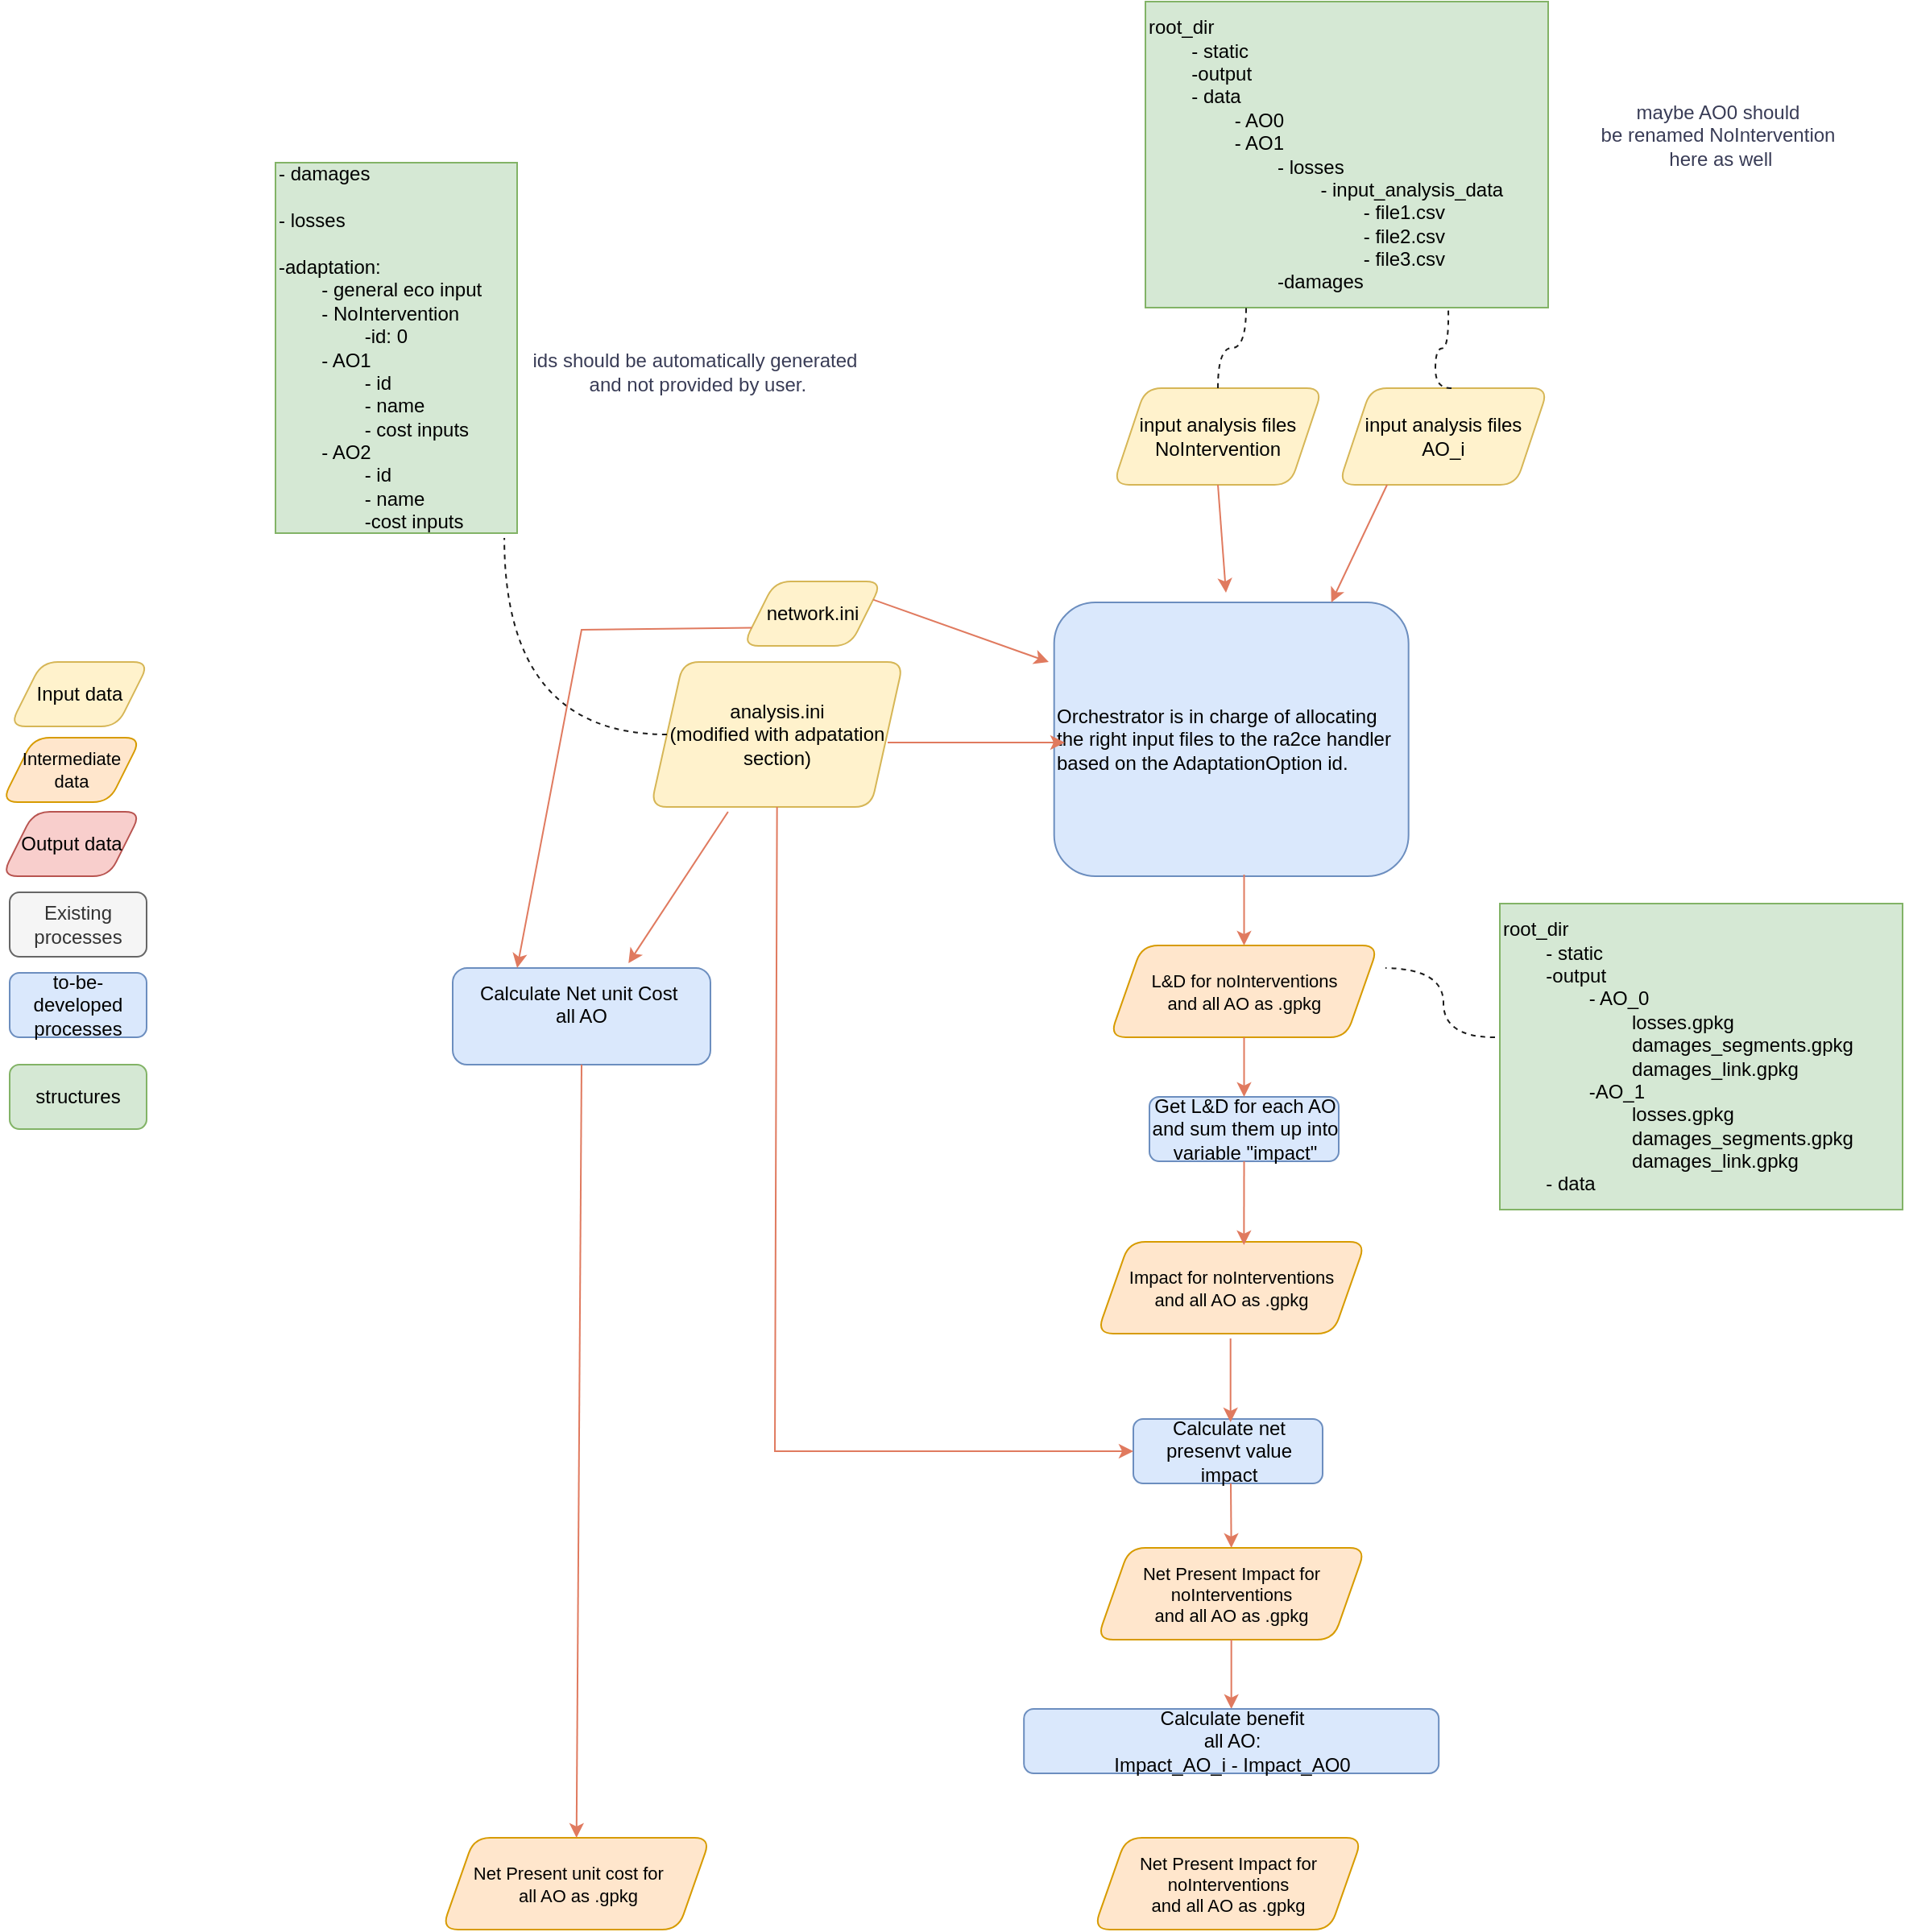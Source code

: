 <mxfile version="24.7.17">
  <diagram id="C5RBs43oDa-KdzZeNtuy" name="Page-1">
    <mxGraphModel dx="2284" dy="1936" grid="1" gridSize="10" guides="1" tooltips="1" connect="1" arrows="1" fold="1" page="1" pageScale="1" pageWidth="850" pageHeight="1100" math="0" shadow="0">
      <root>
        <mxCell id="WIyWlLk6GJQsqaUBKTNV-0" />
        <mxCell id="WIyWlLk6GJQsqaUBKTNV-1" parent="WIyWlLk6GJQsqaUBKTNV-0" />
        <mxCell id="InjwqR0ZkA_91PGyRQeN-1" value="Input data" style="shape=parallelogram;perimeter=parallelogramPerimeter;whiteSpace=wrap;html=1;fixedSize=1;rounded=1;fillColor=#fff2cc;strokeColor=#d6b656;" parent="WIyWlLk6GJQsqaUBKTNV-1" vertex="1">
          <mxGeometry x="-555" y="-130" width="86.67" height="40" as="geometry" />
        </mxCell>
        <mxCell id="InjwqR0ZkA_91PGyRQeN-2" value="Output data" style="shape=parallelogram;perimeter=parallelogramPerimeter;whiteSpace=wrap;html=1;fixedSize=1;rounded=1;fillColor=#f8cecc;strokeColor=#b85450;" parent="WIyWlLk6GJQsqaUBKTNV-1" vertex="1">
          <mxGeometry x="-560" y="-37" width="86.67" height="40" as="geometry" />
        </mxCell>
        <mxCell id="InjwqR0ZkA_91PGyRQeN-3" value="Existing processes" style="rounded=1;whiteSpace=wrap;html=1;fillColor=#f5f5f5;strokeColor=#666666;fontColor=#333333;" parent="WIyWlLk6GJQsqaUBKTNV-1" vertex="1">
          <mxGeometry x="-555" y="13" width="85" height="40" as="geometry" />
        </mxCell>
        <mxCell id="InjwqR0ZkA_91PGyRQeN-4" value="to-be-developed processes" style="rounded=1;whiteSpace=wrap;html=1;fillColor=#dae8fc;strokeColor=#6c8ebf;" parent="WIyWlLk6GJQsqaUBKTNV-1" vertex="1">
          <mxGeometry x="-555" y="63" width="85" height="40" as="geometry" />
        </mxCell>
        <mxCell id="InjwqR0ZkA_91PGyRQeN-5" value="Intermediate data" style="shape=parallelogram;perimeter=parallelogramPerimeter;whiteSpace=wrap;html=1;fixedSize=1;rounded=1;fillColor=#ffe6cc;strokeColor=#d79b00;fontSize=11;" parent="WIyWlLk6GJQsqaUBKTNV-1" vertex="1">
          <mxGeometry x="-560" y="-83" width="86.67" height="40" as="geometry" />
        </mxCell>
        <mxCell id="InjwqR0ZkA_91PGyRQeN-7" value="network.ini" style="shape=parallelogram;perimeter=parallelogramPerimeter;whiteSpace=wrap;html=1;fixedSize=1;rounded=1;fillColor=#fff2cc;strokeColor=#d6b656;" parent="WIyWlLk6GJQsqaUBKTNV-1" vertex="1">
          <mxGeometry x="-100" y="-180" width="86.67" height="40" as="geometry" />
        </mxCell>
        <mxCell id="InjwqR0ZkA_91PGyRQeN-8" value="analysis.ini&lt;div&gt;(modified with adpatation section)&lt;/div&gt;" style="shape=parallelogram;perimeter=parallelogramPerimeter;whiteSpace=wrap;html=1;fixedSize=1;rounded=1;fillColor=#fff2cc;strokeColor=#d6b656;" parent="WIyWlLk6GJQsqaUBKTNV-1" vertex="1">
          <mxGeometry x="-157" y="-130" width="156.67" height="90" as="geometry" />
        </mxCell>
        <mxCell id="InjwqR0ZkA_91PGyRQeN-9" value="input analysis files&lt;div&gt;NoIntervention&lt;/div&gt;" style="shape=parallelogram;perimeter=parallelogramPerimeter;whiteSpace=wrap;html=1;fixedSize=1;rounded=1;fillColor=#fff2cc;strokeColor=#d6b656;" parent="WIyWlLk6GJQsqaUBKTNV-1" vertex="1">
          <mxGeometry x="130" y="-300" width="130" height="60" as="geometry" />
        </mxCell>
        <mxCell id="InjwqR0ZkA_91PGyRQeN-10" value="input analysis files&lt;div&gt;AO_i&lt;/div&gt;" style="shape=parallelogram;perimeter=parallelogramPerimeter;whiteSpace=wrap;html=1;fixedSize=1;rounded=1;fillColor=#fff2cc;strokeColor=#d6b656;" parent="WIyWlLk6GJQsqaUBKTNV-1" vertex="1">
          <mxGeometry x="270" y="-300" width="130" height="60" as="geometry" />
        </mxCell>
        <mxCell id="InjwqR0ZkA_91PGyRQeN-13" value="- damages&lt;div&gt;&lt;br&gt;&lt;/div&gt;&lt;div&gt;- losses&lt;/div&gt;&lt;div&gt;&lt;br&gt;&lt;/div&gt;&lt;div&gt;-adaptation:&lt;/div&gt;&lt;div&gt;&lt;span style=&quot;white-space: pre;&quot;&gt;&#x9;&lt;/span&gt;- general eco input&lt;/div&gt;&lt;div&gt;&lt;span style=&quot;white-space: pre;&quot;&gt;&#x9;&lt;/span&gt;- NoIntervention&lt;br&gt;&lt;/div&gt;&lt;div&gt;&lt;span style=&quot;white-space: pre;&quot;&gt;&#x9;&lt;/span&gt;&lt;span style=&quot;white-space: pre;&quot;&gt;&#x9;&lt;/span&gt;-id: 0&amp;nbsp;&lt;br&gt;&lt;/div&gt;&lt;div&gt;&lt;span style=&quot;white-space: pre;&quot;&gt;&#x9;&lt;/span&gt;- AO1&lt;br&gt;&lt;/div&gt;&lt;div&gt;&lt;span style=&quot;white-space: pre;&quot;&gt;&#x9;&lt;/span&gt;&lt;span style=&quot;white-space: pre;&quot;&gt;&#x9;&lt;/span&gt;- id&lt;br&gt;&lt;/div&gt;&lt;div&gt;&lt;span style=&quot;white-space: pre;&quot;&gt;&#x9;&lt;/span&gt;&lt;span style=&quot;white-space: pre;&quot;&gt;&#x9;&lt;/span&gt;- name&lt;br&gt;&lt;/div&gt;&lt;div&gt;&lt;span style=&quot;white-space: pre;&quot;&gt;&#x9;&lt;/span&gt;&lt;span style=&quot;white-space: pre;&quot;&gt;&#x9;&lt;/span&gt;- cost inputs&lt;br&gt;&lt;/div&gt;&lt;div&gt;&lt;span style=&quot;white-space: pre;&quot;&gt;&#x9;&lt;/span&gt;- AO2&lt;br&gt;&lt;/div&gt;&lt;div&gt;&lt;span style=&quot;white-space: pre;&quot;&gt;&#x9;&lt;/span&gt;&lt;span style=&quot;white-space: pre;&quot;&gt;&#x9;&lt;/span&gt;- id&lt;br&gt;&lt;/div&gt;&lt;div&gt;&lt;span style=&quot;white-space: pre;&quot;&gt;&#x9;&lt;/span&gt;&lt;span style=&quot;white-space: pre;&quot;&gt;&#x9;&lt;/span&gt;- name&lt;br&gt;&lt;/div&gt;&lt;div&gt;&lt;span style=&quot;white-space: pre;&quot;&gt;&#x9;&lt;/span&gt;&lt;span style=&quot;white-space: pre;&quot;&gt;&#x9;&lt;/span&gt;-cost inputs&lt;br&gt;&lt;/div&gt;" style="whiteSpace=wrap;html=1;align=left;fillColor=#d5e8d4;strokeColor=#82b366;imageAspect=0;" parent="WIyWlLk6GJQsqaUBKTNV-1" vertex="1">
          <mxGeometry x="-390" y="-440" width="150" height="230" as="geometry" />
        </mxCell>
        <mxCell id="InjwqR0ZkA_91PGyRQeN-15" value="" style="endArrow=none;html=1;rounded=0;strokeColor=#1A1A1A;fontColor=#393C56;fillColor=#F2CC8F;entryX=0.947;entryY=1.013;entryDx=0;entryDy=0;entryPerimeter=0;exitX=0;exitY=0.5;exitDx=0;exitDy=0;edgeStyle=orthogonalEdgeStyle;curved=1;targetPerimeterSpacing=0;dashed=1;" parent="WIyWlLk6GJQsqaUBKTNV-1" source="InjwqR0ZkA_91PGyRQeN-8" target="InjwqR0ZkA_91PGyRQeN-13" edge="1">
          <mxGeometry width="50" height="50" relative="1" as="geometry">
            <mxPoint x="30" y="-70" as="sourcePoint" />
            <mxPoint x="80" y="-120" as="targetPoint" />
          </mxGeometry>
        </mxCell>
        <mxCell id="InjwqR0ZkA_91PGyRQeN-17" value="root_dir&lt;div&gt;&lt;span style=&quot;white-space: pre;&quot;&gt;&#x9;&lt;/span&gt;- static&lt;br&gt;&lt;/div&gt;&lt;div&gt;&lt;span style=&quot;white-space: pre;&quot;&gt;&#x9;&lt;/span&gt;-output&lt;br&gt;&lt;/div&gt;&lt;div&gt;&lt;span style=&quot;white-space: pre;&quot;&gt;&#x9;&lt;/span&gt;- data&lt;br&gt;&lt;/div&gt;&lt;div&gt;&lt;span style=&quot;white-space: pre;&quot;&gt;&#x9;&lt;/span&gt;&lt;span style=&quot;white-space: pre;&quot;&gt;&#x9;&lt;/span&gt;- AO0&lt;br&gt;&lt;/div&gt;&lt;div&gt;&lt;span style=&quot;white-space: pre;&quot;&gt;&#x9;&lt;/span&gt;&lt;span style=&quot;white-space: pre;&quot;&gt;&#x9;&lt;/span&gt;- AO1&lt;br&gt;&lt;/div&gt;&lt;div&gt;&lt;span style=&quot;white-space: pre;&quot;&gt;&#x9;&lt;/span&gt;&lt;span style=&quot;white-space: pre;&quot;&gt;&#x9;&lt;/span&gt;&lt;span style=&quot;white-space: pre;&quot;&gt;&#x9;&lt;/span&gt;- losses&lt;br&gt;&lt;/div&gt;&lt;div&gt;&lt;span style=&quot;white-space: pre;&quot;&gt;&#x9;&lt;/span&gt;&lt;span style=&quot;white-space: pre;&quot;&gt;&#x9;&lt;/span&gt;&lt;span style=&quot;white-space: pre;&quot;&gt;&#x9;&lt;/span&gt;&lt;span style=&quot;white-space: pre;&quot;&gt;&#x9;&lt;/span&gt;- input_analysis_data&lt;br&gt;&lt;/div&gt;&lt;div&gt;&lt;span style=&quot;white-space: pre;&quot;&gt;&#x9;&lt;/span&gt;&lt;span style=&quot;white-space: pre;&quot;&gt;&#x9;&lt;/span&gt;&lt;span style=&quot;white-space: pre;&quot;&gt;&#x9;&lt;/span&gt;&lt;span style=&quot;white-space: pre;&quot;&gt;&#x9;&lt;/span&gt;&lt;span style=&quot;white-space: pre;&quot;&gt;&#x9;&lt;/span&gt;- file1.csv&lt;br&gt;&lt;/div&gt;&lt;div&gt;&lt;span style=&quot;white-space: pre;&quot;&gt;&#x9;&lt;/span&gt;&lt;span style=&quot;white-space: pre;&quot;&gt;&#x9;&lt;/span&gt;&lt;span style=&quot;white-space: pre;&quot;&gt;&#x9;&lt;/span&gt;&lt;span style=&quot;white-space: pre;&quot;&gt;&#x9;&lt;/span&gt;&lt;span style=&quot;white-space: pre;&quot;&gt;&#x9;&lt;/span&gt;- file2.csv&lt;br&gt;&lt;/div&gt;&lt;div&gt;&lt;span style=&quot;white-space: pre;&quot;&gt;&#x9;&lt;/span&gt;&lt;span style=&quot;white-space: pre;&quot;&gt;&#x9;&lt;/span&gt;&lt;span style=&quot;white-space: pre;&quot;&gt;&#x9;&lt;/span&gt;&lt;span style=&quot;white-space: pre;&quot;&gt;&#x9;&lt;/span&gt;&lt;span style=&quot;white-space: pre;&quot;&gt;&#x9;&lt;/span&gt;- file3.csv&lt;br&gt;&lt;/div&gt;&lt;div&gt;&lt;span style=&quot;white-space: pre;&quot;&gt;&#x9;&lt;/span&gt;&lt;span style=&quot;white-space: pre;&quot;&gt;&#x9;&lt;/span&gt;&lt;span style=&quot;white-space: pre;&quot;&gt;&#x9;&lt;/span&gt;-damages&lt;br&gt;&lt;/div&gt;" style="rounded=0;whiteSpace=wrap;html=1;fillColor=#d5e8d4;strokeColor=#82b366;align=left;" parent="WIyWlLk6GJQsqaUBKTNV-1" vertex="1">
          <mxGeometry x="150" y="-540" width="250" height="190" as="geometry" />
        </mxCell>
        <mxCell id="InjwqR0ZkA_91PGyRQeN-19" value="" style="endArrow=none;html=1;rounded=0;strokeColor=#1A1A1A;fontColor=#393C56;fillColor=#F2CC8F;entryX=0.25;entryY=1;entryDx=0;entryDy=0;edgeStyle=orthogonalEdgeStyle;curved=1;targetPerimeterSpacing=0;dashed=1;" parent="WIyWlLk6GJQsqaUBKTNV-1" source="InjwqR0ZkA_91PGyRQeN-9" target="InjwqR0ZkA_91PGyRQeN-17" edge="1">
          <mxGeometry width="50" height="50" relative="1" as="geometry">
            <mxPoint x="-137" y="-75" as="sourcePoint" />
            <mxPoint x="-238" y="-197" as="targetPoint" />
          </mxGeometry>
        </mxCell>
        <mxCell id="InjwqR0ZkA_91PGyRQeN-20" value="" style="endArrow=none;html=1;rounded=0;strokeColor=#1A1A1A;fontColor=#393C56;fillColor=#F2CC8F;entryX=0.25;entryY=1;entryDx=0;entryDy=0;edgeStyle=orthogonalEdgeStyle;curved=1;targetPerimeterSpacing=0;dashed=1;" parent="WIyWlLk6GJQsqaUBKTNV-1" edge="1">
          <mxGeometry width="50" height="50" relative="1" as="geometry">
            <mxPoint x="340" y="-300" as="sourcePoint" />
            <mxPoint x="338" y="-350.5" as="targetPoint" />
          </mxGeometry>
        </mxCell>
        <mxCell id="InjwqR0ZkA_91PGyRQeN-21" value="maybe AO0 should&lt;div&gt;be renamed NoIntervention&lt;/div&gt;&lt;div&gt;&amp;nbsp;here as well&lt;/div&gt;" style="text;html=1;align=center;verticalAlign=middle;resizable=0;points=[];autosize=1;strokeColor=none;fillColor=none;fontColor=#393C56;" parent="WIyWlLk6GJQsqaUBKTNV-1" vertex="1">
          <mxGeometry x="420" y="-487" width="170" height="60" as="geometry" />
        </mxCell>
        <mxCell id="InjwqR0ZkA_91PGyRQeN-22" value="structures" style="rounded=1;whiteSpace=wrap;html=1;fillColor=#d5e8d4;strokeColor=#82b366;" parent="WIyWlLk6GJQsqaUBKTNV-1" vertex="1">
          <mxGeometry x="-555" y="120" width="85" height="40" as="geometry" />
        </mxCell>
        <mxCell id="InjwqR0ZkA_91PGyRQeN-23" value="Orchestrator is in charge of allocating the right input files to the ra2ce handler based on the AdaptationOption id." style="rounded=1;whiteSpace=wrap;html=1;fillColor=#dae8fc;strokeColor=#6c8ebf;align=left;" parent="WIyWlLk6GJQsqaUBKTNV-1" vertex="1">
          <mxGeometry x="93.34" y="-167" width="220" height="170" as="geometry" />
        </mxCell>
        <mxCell id="InjwqR0ZkA_91PGyRQeN-24" value="" style="endArrow=classic;html=1;rounded=0;strokeColor=#E07A5F;fontColor=#393C56;fillColor=#F2CC8F;" parent="WIyWlLk6GJQsqaUBKTNV-1" edge="1">
          <mxGeometry width="50" height="50" relative="1" as="geometry">
            <mxPoint x="-10" y="-80" as="sourcePoint" />
            <mxPoint x="100" y="-80" as="targetPoint" />
          </mxGeometry>
        </mxCell>
        <mxCell id="InjwqR0ZkA_91PGyRQeN-25" value="" style="endArrow=classic;html=1;rounded=0;strokeColor=#E07A5F;fontColor=#393C56;fillColor=#F2CC8F;exitX=0.5;exitY=1;exitDx=0;exitDy=0;" parent="WIyWlLk6GJQsqaUBKTNV-1" source="InjwqR0ZkA_91PGyRQeN-9" edge="1">
          <mxGeometry width="50" height="50" relative="1" as="geometry">
            <mxPoint x="200" y="-223" as="sourcePoint" />
            <mxPoint x="200" y="-173" as="targetPoint" />
          </mxGeometry>
        </mxCell>
        <mxCell id="InjwqR0ZkA_91PGyRQeN-26" value="" style="endArrow=classic;html=1;rounded=0;strokeColor=#E07A5F;fontColor=#393C56;fillColor=#F2CC8F;exitX=0.5;exitY=1;exitDx=0;exitDy=0;entryX=0.782;entryY=0;entryDx=0;entryDy=0;entryPerimeter=0;" parent="WIyWlLk6GJQsqaUBKTNV-1" target="InjwqR0ZkA_91PGyRQeN-23" edge="1">
          <mxGeometry width="50" height="50" relative="1" as="geometry">
            <mxPoint x="300" y="-240" as="sourcePoint" />
            <mxPoint x="305" y="-173" as="targetPoint" />
          </mxGeometry>
        </mxCell>
        <mxCell id="InjwqR0ZkA_91PGyRQeN-28" value="L&amp;amp;D for noInterventions&lt;div&gt;and all AO as .gpkg&lt;/div&gt;" style="shape=parallelogram;perimeter=parallelogramPerimeter;whiteSpace=wrap;html=1;fixedSize=1;rounded=1;fillColor=#ffe6cc;strokeColor=#d79b00;fontSize=11;" parent="WIyWlLk6GJQsqaUBKTNV-1" vertex="1">
          <mxGeometry x="127.91" y="46" width="166.67" height="57" as="geometry" />
        </mxCell>
        <mxCell id="InjwqR0ZkA_91PGyRQeN-29" value="" style="endArrow=classic;html=1;rounded=0;strokeColor=#E07A5F;fontColor=#393C56;fillColor=#F2CC8F;entryX=0.5;entryY=0;entryDx=0;entryDy=0;exitX=0.536;exitY=0.994;exitDx=0;exitDy=0;exitPerimeter=0;" parent="WIyWlLk6GJQsqaUBKTNV-1" source="InjwqR0ZkA_91PGyRQeN-23" target="InjwqR0ZkA_91PGyRQeN-28" edge="1">
          <mxGeometry width="50" height="50" relative="1" as="geometry">
            <mxPoint y="-20" as="sourcePoint" />
            <mxPoint y="20" as="targetPoint" />
          </mxGeometry>
        </mxCell>
        <mxCell id="InjwqR0ZkA_91PGyRQeN-30" value="root_dir&lt;div&gt;&lt;span style=&quot;white-space: pre;&quot;&gt;&#x9;&lt;/span&gt;- static&lt;br&gt;&lt;/div&gt;&lt;div&gt;&lt;span style=&quot;white-space: pre;&quot;&gt;&#x9;&lt;/span&gt;-output&lt;br&gt;&lt;/div&gt;&lt;div&gt;&lt;span style=&quot;white-space: pre;&quot;&gt;&#x9;&lt;/span&gt;&lt;span style=&quot;white-space: pre;&quot;&gt;&#x9;&lt;/span&gt;- AO_0&lt;br&gt;&lt;/div&gt;&lt;div&gt;&lt;span style=&quot;white-space: pre;&quot;&gt;&#x9;&lt;/span&gt;&lt;span style=&quot;white-space: pre;&quot;&gt;&#x9;&lt;/span&gt;&lt;span style=&quot;white-space: pre;&quot;&gt;&#x9;&lt;/span&gt;losses.gpkg&lt;br&gt;&lt;/div&gt;&lt;div&gt;&lt;span style=&quot;white-space: pre;&quot;&gt;&#x9;&lt;/span&gt;&lt;span style=&quot;white-space: pre;&quot;&gt;&#x9;&lt;/span&gt;&lt;span style=&quot;white-space: pre;&quot;&gt;&#x9;&lt;/span&gt;damages_segments.gpkg&lt;br&gt;&lt;/div&gt;&lt;div&gt;&lt;span style=&quot;white-space: pre;&quot;&gt;&#x9;&lt;/span&gt;&lt;span style=&quot;white-space: pre;&quot;&gt;&#x9;&lt;/span&gt;&lt;span style=&quot;white-space: pre;&quot;&gt;&#x9;&lt;/span&gt;damages_link.gpkg&lt;br&gt;&lt;/div&gt;&lt;div&gt;&lt;span style=&quot;white-space: pre;&quot;&gt;&#x9;&lt;/span&gt;&lt;span style=&quot;white-space: pre;&quot;&gt;&#x9;&lt;/span&gt;-AO_1&lt;br&gt;&lt;/div&gt;&lt;div&gt;&lt;span style=&quot;white-space: pre;&quot;&gt;&#x9;&lt;/span&gt;&lt;span style=&quot;white-space: pre;&quot;&gt;&#x9;&lt;/span&gt;&lt;span style=&quot;white-space: pre;&quot;&gt;&#x9;&lt;/span&gt;losses.gpkg&lt;br&gt;&lt;/div&gt;&lt;div&gt;&lt;span style=&quot;white-space: pre;&quot;&gt;&#x9;&lt;/span&gt;&lt;span style=&quot;white-space: pre;&quot;&gt;&#x9;&lt;/span&gt;&lt;span style=&quot;white-space: pre;&quot;&gt;&#x9;&lt;/span&gt;damages_segments.gpkg&lt;br&gt;&lt;/div&gt;&lt;div&gt;&lt;span style=&quot;white-space: pre;&quot;&gt;&#x9;&lt;/span&gt;&lt;span style=&quot;white-space: pre;&quot;&gt;&#x9;&lt;/span&gt;&lt;span style=&quot;white-space: pre;&quot;&gt;&#x9;&lt;/span&gt;damages_link.gpkg&lt;br&gt;&lt;/div&gt;&lt;div&gt;&lt;span style=&quot;white-space: pre;&quot;&gt;&#x9;&lt;/span&gt;- data&lt;/div&gt;" style="rounded=0;whiteSpace=wrap;html=1;fillColor=#d5e8d4;strokeColor=#82b366;align=left;" parent="WIyWlLk6GJQsqaUBKTNV-1" vertex="1">
          <mxGeometry x="370" y="20" width="250" height="190" as="geometry" />
        </mxCell>
        <mxCell id="InjwqR0ZkA_91PGyRQeN-31" value="" style="endArrow=none;html=1;rounded=0;strokeColor=#1A1A1A;fontColor=#393C56;fillColor=#F2CC8F;entryX=0.947;entryY=1.013;entryDx=0;entryDy=0;entryPerimeter=0;exitX=-0.012;exitY=0.437;exitDx=0;exitDy=0;edgeStyle=orthogonalEdgeStyle;curved=1;targetPerimeterSpacing=0;dashed=1;exitPerimeter=0;" parent="WIyWlLk6GJQsqaUBKTNV-1" source="InjwqR0ZkA_91PGyRQeN-30" edge="1">
          <mxGeometry width="50" height="50" relative="1" as="geometry">
            <mxPoint x="400" y="182" as="sourcePoint" />
            <mxPoint x="299" y="60" as="targetPoint" />
          </mxGeometry>
        </mxCell>
        <mxCell id="JUZJ8ro9Bm0hygfA4Eng-1" value="ids should be automatically generated&lt;div&gt;&amp;nbsp;and not provided by user.&lt;/div&gt;" style="text;html=1;align=center;verticalAlign=middle;resizable=0;points=[];autosize=1;strokeColor=none;fillColor=none;fontColor=#393C56;" vertex="1" parent="WIyWlLk6GJQsqaUBKTNV-1">
          <mxGeometry x="-240.0" y="-330" width="220" height="40" as="geometry" />
        </mxCell>
        <mxCell id="JUZJ8ro9Bm0hygfA4Eng-4" value="Get L&amp;amp;D for each AO and sum them up into&lt;div&gt;variable &quot;impact&quot;&lt;/div&gt;" style="rounded=1;whiteSpace=wrap;html=1;fillColor=#dae8fc;strokeColor=#6c8ebf;" vertex="1" parent="WIyWlLk6GJQsqaUBKTNV-1">
          <mxGeometry x="152.5" y="140" width="117.5" height="40" as="geometry" />
        </mxCell>
        <mxCell id="JUZJ8ro9Bm0hygfA4Eng-5" value="Impact for noInterventions&lt;div&gt;and all AO as .gpkg&lt;/div&gt;" style="shape=parallelogram;perimeter=parallelogramPerimeter;whiteSpace=wrap;html=1;fixedSize=1;rounded=1;fillColor=#ffe6cc;strokeColor=#d79b00;fontSize=11;" vertex="1" parent="WIyWlLk6GJQsqaUBKTNV-1">
          <mxGeometry x="120" y="230" width="166.67" height="57" as="geometry" />
        </mxCell>
        <mxCell id="JUZJ8ro9Bm0hygfA4Eng-6" value="" style="endArrow=classic;html=1;rounded=0;strokeColor=#E07A5F;fontColor=#393C56;fillColor=#F2CC8F;entryX=0.5;entryY=0;entryDx=0;entryDy=0;exitX=0.5;exitY=1;exitDx=0;exitDy=0;" edge="1" parent="WIyWlLk6GJQsqaUBKTNV-1" source="InjwqR0ZkA_91PGyRQeN-28" target="JUZJ8ro9Bm0hygfA4Eng-4">
          <mxGeometry width="50" height="50" relative="1" as="geometry">
            <mxPoint x="238" y="9" as="sourcePoint" />
            <mxPoint x="233" y="50" as="targetPoint" />
            <Array as="points" />
          </mxGeometry>
        </mxCell>
        <mxCell id="JUZJ8ro9Bm0hygfA4Eng-7" value="" style="endArrow=classic;html=1;rounded=0;strokeColor=#E07A5F;fontColor=#393C56;fillColor=#F2CC8F;entryX=0.547;entryY=0.035;entryDx=0;entryDy=0;exitX=0.5;exitY=1;exitDx=0;exitDy=0;entryPerimeter=0;" edge="1" parent="WIyWlLk6GJQsqaUBKTNV-1" source="JUZJ8ro9Bm0hygfA4Eng-4" target="JUZJ8ro9Bm0hygfA4Eng-5">
          <mxGeometry width="50" height="50" relative="1" as="geometry">
            <mxPoint x="233" y="107" as="sourcePoint" />
            <mxPoint x="221" y="150" as="targetPoint" />
            <Array as="points" />
          </mxGeometry>
        </mxCell>
        <mxCell id="JUZJ8ro9Bm0hygfA4Eng-8" value="Calculate net presenvt value impact" style="rounded=1;whiteSpace=wrap;html=1;fillColor=#dae8fc;strokeColor=#6c8ebf;" vertex="1" parent="WIyWlLk6GJQsqaUBKTNV-1">
          <mxGeometry x="142.5" y="340" width="117.5" height="40" as="geometry" />
        </mxCell>
        <mxCell id="JUZJ8ro9Bm0hygfA4Eng-9" value="" style="endArrow=classic;html=1;rounded=0;strokeColor=#E07A5F;fontColor=#393C56;fillColor=#F2CC8F;entryX=0.547;entryY=0.035;entryDx=0;entryDy=0;exitX=0.5;exitY=1;exitDx=0;exitDy=0;entryPerimeter=0;" edge="1" parent="WIyWlLk6GJQsqaUBKTNV-1">
          <mxGeometry width="50" height="50" relative="1" as="geometry">
            <mxPoint x="202.84" y="290" as="sourcePoint" />
            <mxPoint x="202.84" y="342" as="targetPoint" />
            <Array as="points" />
          </mxGeometry>
        </mxCell>
        <mxCell id="JUZJ8ro9Bm0hygfA4Eng-10" value="" style="endArrow=classic;html=1;rounded=0;strokeColor=#E07A5F;fontColor=#393C56;fillColor=#F2CC8F;exitX=0.5;exitY=1;exitDx=0;exitDy=0;entryX=0;entryY=0.5;entryDx=0;entryDy=0;" edge="1" parent="WIyWlLk6GJQsqaUBKTNV-1" source="InjwqR0ZkA_91PGyRQeN-8" target="JUZJ8ro9Bm0hygfA4Eng-8">
          <mxGeometry width="50" height="50" relative="1" as="geometry">
            <mxPoint x="-60" y="102" as="sourcePoint" />
            <mxPoint x="-80" y="370" as="targetPoint" />
            <Array as="points">
              <mxPoint x="-80" y="360" />
            </Array>
          </mxGeometry>
        </mxCell>
        <mxCell id="JUZJ8ro9Bm0hygfA4Eng-11" value="N&lt;span style=&quot;background-color: initial;&quot;&gt;et Present Impact for noInterventions&lt;/span&gt;&lt;div&gt;&lt;div&gt;and all AO as .gpkg&lt;/div&gt;&lt;/div&gt;" style="shape=parallelogram;perimeter=parallelogramPerimeter;whiteSpace=wrap;html=1;fixedSize=1;rounded=1;fillColor=#ffe6cc;strokeColor=#d79b00;fontSize=11;" vertex="1" parent="WIyWlLk6GJQsqaUBKTNV-1">
          <mxGeometry x="120" y="420" width="166.67" height="57" as="geometry" />
        </mxCell>
        <mxCell id="JUZJ8ro9Bm0hygfA4Eng-13" value="" style="endArrow=classic;html=1;rounded=0;strokeColor=#E07A5F;fontColor=#393C56;fillColor=#F2CC8F;entryX=0.5;entryY=0;entryDx=0;entryDy=0;" edge="1" parent="WIyWlLk6GJQsqaUBKTNV-1" target="JUZJ8ro9Bm0hygfA4Eng-11">
          <mxGeometry width="50" height="50" relative="1" as="geometry">
            <mxPoint x="203" y="380" as="sourcePoint" />
            <mxPoint x="212.84" y="352" as="targetPoint" />
            <Array as="points" />
          </mxGeometry>
        </mxCell>
        <mxCell id="JUZJ8ro9Bm0hygfA4Eng-14" value="" style="endArrow=classic;html=1;rounded=0;strokeColor=#E07A5F;fontColor=#393C56;fillColor=#F2CC8F;exitX=0.5;exitY=1;exitDx=0;exitDy=0;" edge="1" parent="WIyWlLk6GJQsqaUBKTNV-1" source="JUZJ8ro9Bm0hygfA4Eng-11" target="JUZJ8ro9Bm0hygfA4Eng-15">
          <mxGeometry width="50" height="50" relative="1" as="geometry">
            <mxPoint x="213" y="390" as="sourcePoint" />
            <mxPoint x="213" y="430" as="targetPoint" />
            <Array as="points" />
          </mxGeometry>
        </mxCell>
        <mxCell id="JUZJ8ro9Bm0hygfA4Eng-15" value="Calculate benefit&lt;div&gt;all AO:&lt;/div&gt;&lt;div&gt;Impact_AO_i - Impact_AO0&lt;/div&gt;" style="rounded=1;whiteSpace=wrap;html=1;fillColor=#dae8fc;strokeColor=#6c8ebf;" vertex="1" parent="WIyWlLk6GJQsqaUBKTNV-1">
          <mxGeometry x="74.59" y="520" width="257.5" height="40" as="geometry" />
        </mxCell>
        <mxCell id="JUZJ8ro9Bm0hygfA4Eng-16" value="Calculate Net unit Cost&amp;nbsp;&lt;div&gt;all AO&lt;br&gt;&lt;div&gt;&lt;br&gt;&lt;/div&gt;&lt;/div&gt;" style="rounded=1;whiteSpace=wrap;html=1;fillColor=#dae8fc;strokeColor=#6c8ebf;" vertex="1" parent="WIyWlLk6GJQsqaUBKTNV-1">
          <mxGeometry x="-280" y="60" width="160" height="60" as="geometry" />
        </mxCell>
        <mxCell id="JUZJ8ro9Bm0hygfA4Eng-17" value="N&lt;span style=&quot;background-color: initial;&quot;&gt;et Present Impact for noInterventions&lt;/span&gt;&lt;div&gt;&lt;div&gt;and all AO as .gpkg&lt;/div&gt;&lt;/div&gt;" style="shape=parallelogram;perimeter=parallelogramPerimeter;whiteSpace=wrap;html=1;fixedSize=1;rounded=1;fillColor=#ffe6cc;strokeColor=#d79b00;fontSize=11;" vertex="1" parent="WIyWlLk6GJQsqaUBKTNV-1">
          <mxGeometry x="117.91" y="600" width="166.67" height="57" as="geometry" />
        </mxCell>
        <mxCell id="JUZJ8ro9Bm0hygfA4Eng-18" value="" style="endArrow=classic;html=1;rounded=0;strokeColor=#E07A5F;fontColor=#393C56;fillColor=#F2CC8F;exitX=1;exitY=0.25;exitDx=0;exitDy=0;" edge="1" parent="WIyWlLk6GJQsqaUBKTNV-1" source="InjwqR0ZkA_91PGyRQeN-7">
          <mxGeometry width="50" height="50" relative="1" as="geometry">
            <mxPoint y="-70" as="sourcePoint" />
            <mxPoint x="90" y="-130" as="targetPoint" />
          </mxGeometry>
        </mxCell>
        <mxCell id="JUZJ8ro9Bm0hygfA4Eng-20" value="" style="endArrow=classic;html=1;rounded=0;strokeColor=#E07A5F;fontColor=#393C56;fillColor=#F2CC8F;exitX=0.306;exitY=1.033;exitDx=0;exitDy=0;entryX=0.682;entryY=-0.05;entryDx=0;entryDy=0;exitPerimeter=0;entryPerimeter=0;" edge="1" parent="WIyWlLk6GJQsqaUBKTNV-1" source="InjwqR0ZkA_91PGyRQeN-8" target="JUZJ8ro9Bm0hygfA4Eng-16">
          <mxGeometry width="50" height="50" relative="1" as="geometry">
            <mxPoint x="-69" y="-30" as="sourcePoint" />
            <mxPoint x="153" y="370" as="targetPoint" />
            <Array as="points" />
          </mxGeometry>
        </mxCell>
        <mxCell id="JUZJ8ro9Bm0hygfA4Eng-23" value="" style="endArrow=classic;html=1;rounded=0;strokeColor=#E07A5F;fontColor=#393C56;fillColor=#F2CC8F;exitX=0;exitY=0.75;exitDx=0;exitDy=0;entryX=0.25;entryY=0;entryDx=0;entryDy=0;" edge="1" parent="WIyWlLk6GJQsqaUBKTNV-1" source="InjwqR0ZkA_91PGyRQeN-7" target="JUZJ8ro9Bm0hygfA4Eng-16">
          <mxGeometry width="50" height="50" relative="1" as="geometry">
            <mxPoint x="-9" y="-159" as="sourcePoint" />
            <mxPoint x="-160" y="-170" as="targetPoint" />
            <Array as="points">
              <mxPoint x="-200" y="-150" />
            </Array>
          </mxGeometry>
        </mxCell>
        <mxCell id="JUZJ8ro9Bm0hygfA4Eng-24" value="N&lt;span style=&quot;background-color: initial;&quot;&gt;et Present unit cost for&amp;nbsp; &amp;nbsp;&lt;/span&gt;&lt;div&gt;&lt;span style=&quot;background-color: initial;&quot;&gt;&amp;nbsp;all AO as .gpkg&lt;/span&gt;&lt;/div&gt;" style="shape=parallelogram;perimeter=parallelogramPerimeter;whiteSpace=wrap;html=1;fixedSize=1;rounded=1;fillColor=#ffe6cc;strokeColor=#d79b00;fontSize=11;" vertex="1" parent="WIyWlLk6GJQsqaUBKTNV-1">
          <mxGeometry x="-286.67" y="600" width="166.67" height="57" as="geometry" />
        </mxCell>
        <mxCell id="JUZJ8ro9Bm0hygfA4Eng-25" value="" style="endArrow=classic;html=1;rounded=0;strokeColor=#E07A5F;fontColor=#393C56;fillColor=#F2CC8F;exitX=0.5;exitY=1;exitDx=0;exitDy=0;" edge="1" parent="WIyWlLk6GJQsqaUBKTNV-1" source="JUZJ8ro9Bm0hygfA4Eng-16" target="JUZJ8ro9Bm0hygfA4Eng-24">
          <mxGeometry width="50" height="50" relative="1" as="geometry">
            <mxPoint x="213" y="390" as="sourcePoint" />
            <mxPoint x="213" y="430" as="targetPoint" />
            <Array as="points" />
          </mxGeometry>
        </mxCell>
      </root>
    </mxGraphModel>
  </diagram>
</mxfile>
